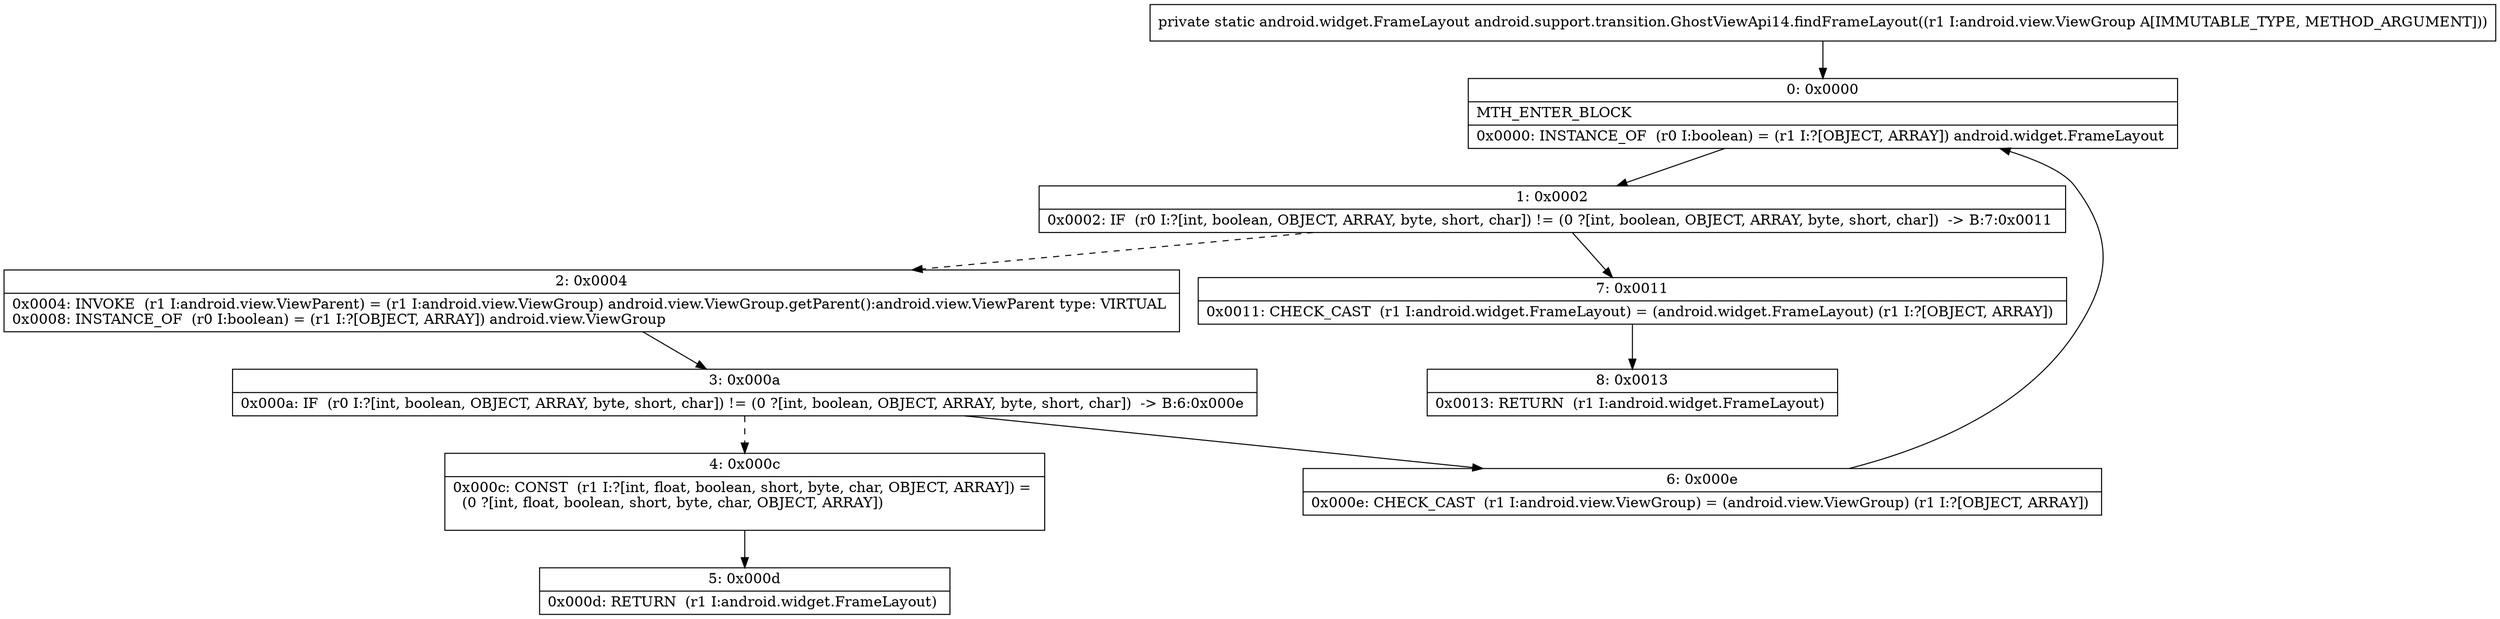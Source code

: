 digraph "CFG forandroid.support.transition.GhostViewApi14.findFrameLayout(Landroid\/view\/ViewGroup;)Landroid\/widget\/FrameLayout;" {
Node_0 [shape=record,label="{0\:\ 0x0000|MTH_ENTER_BLOCK\l|0x0000: INSTANCE_OF  (r0 I:boolean) = (r1 I:?[OBJECT, ARRAY]) android.widget.FrameLayout \l}"];
Node_1 [shape=record,label="{1\:\ 0x0002|0x0002: IF  (r0 I:?[int, boolean, OBJECT, ARRAY, byte, short, char]) != (0 ?[int, boolean, OBJECT, ARRAY, byte, short, char])  \-\> B:7:0x0011 \l}"];
Node_2 [shape=record,label="{2\:\ 0x0004|0x0004: INVOKE  (r1 I:android.view.ViewParent) = (r1 I:android.view.ViewGroup) android.view.ViewGroup.getParent():android.view.ViewParent type: VIRTUAL \l0x0008: INSTANCE_OF  (r0 I:boolean) = (r1 I:?[OBJECT, ARRAY]) android.view.ViewGroup \l}"];
Node_3 [shape=record,label="{3\:\ 0x000a|0x000a: IF  (r0 I:?[int, boolean, OBJECT, ARRAY, byte, short, char]) != (0 ?[int, boolean, OBJECT, ARRAY, byte, short, char])  \-\> B:6:0x000e \l}"];
Node_4 [shape=record,label="{4\:\ 0x000c|0x000c: CONST  (r1 I:?[int, float, boolean, short, byte, char, OBJECT, ARRAY]) = \l  (0 ?[int, float, boolean, short, byte, char, OBJECT, ARRAY])\l \l}"];
Node_5 [shape=record,label="{5\:\ 0x000d|0x000d: RETURN  (r1 I:android.widget.FrameLayout) \l}"];
Node_6 [shape=record,label="{6\:\ 0x000e|0x000e: CHECK_CAST  (r1 I:android.view.ViewGroup) = (android.view.ViewGroup) (r1 I:?[OBJECT, ARRAY]) \l}"];
Node_7 [shape=record,label="{7\:\ 0x0011|0x0011: CHECK_CAST  (r1 I:android.widget.FrameLayout) = (android.widget.FrameLayout) (r1 I:?[OBJECT, ARRAY]) \l}"];
Node_8 [shape=record,label="{8\:\ 0x0013|0x0013: RETURN  (r1 I:android.widget.FrameLayout) \l}"];
MethodNode[shape=record,label="{private static android.widget.FrameLayout android.support.transition.GhostViewApi14.findFrameLayout((r1 I:android.view.ViewGroup A[IMMUTABLE_TYPE, METHOD_ARGUMENT])) }"];
MethodNode -> Node_0;
Node_0 -> Node_1;
Node_1 -> Node_2[style=dashed];
Node_1 -> Node_7;
Node_2 -> Node_3;
Node_3 -> Node_4[style=dashed];
Node_3 -> Node_6;
Node_4 -> Node_5;
Node_6 -> Node_0;
Node_7 -> Node_8;
}

